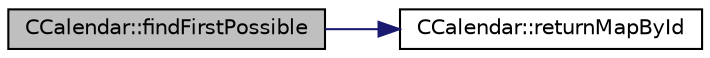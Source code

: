 digraph "CCalendar::findFirstPossible"
{
 // LATEX_PDF_SIZE
  edge [fontname="Helvetica",fontsize="10",labelfontname="Helvetica",labelfontsize="10"];
  node [fontname="Helvetica",fontsize="10",shape=record];
  rankdir="LR";
  Node1 [label="CCalendar::findFirstPossible",height=0.2,width=0.4,color="black", fillcolor="grey75", style="filled", fontcolor="black",tooltip=" "];
  Node1 -> Node2 [color="midnightblue",fontsize="10",style="solid",fontname="Helvetica"];
  Node2 [label="CCalendar::returnMapById",height=0.2,width=0.4,color="black", fillcolor="white", style="filled",URL="$classCCalendar.html#a1120052209755bc9b1aff8b9f5e50eba",tooltip=" "];
}
